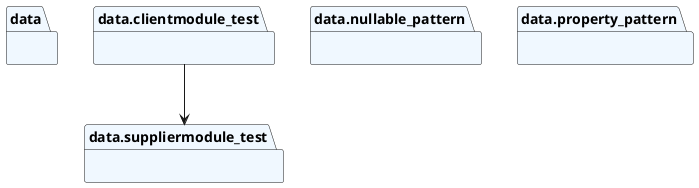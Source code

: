@startuml packages_colorized
set namespaceSeparator none
package "data" as data #aliceblue {

}
package "data.clientmodule_test" as data.clientmodule_test #aliceblue {

}
package "data.nullable_pattern" as data.nullable_pattern #aliceblue {

}
package "data.property_pattern" as data.property_pattern #aliceblue {

}
package "data.suppliermodule_test" as data.suppliermodule_test #aliceblue {

}
data.clientmodule_test --> data.suppliermodule_test
@enduml

